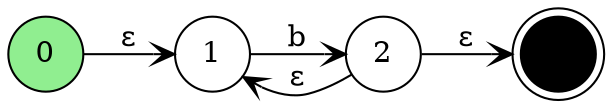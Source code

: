 digraph {
	rankdir=LR
	0 [fillcolor=lightgreen shape=circle style=filled]
	1 [shape=circle]
	2 [shape=circle]
	3 [fillcolor=lightred shape=doublecircle style=filled]
	0 -> 1 [label="ε" arrowhead=vee]
	1 -> 2 [label=b arrowhead=vee]
	2 -> 3 [label="ε" arrowhead=vee]
	2 -> 1 [label="ε" arrowhead=vee]
}
